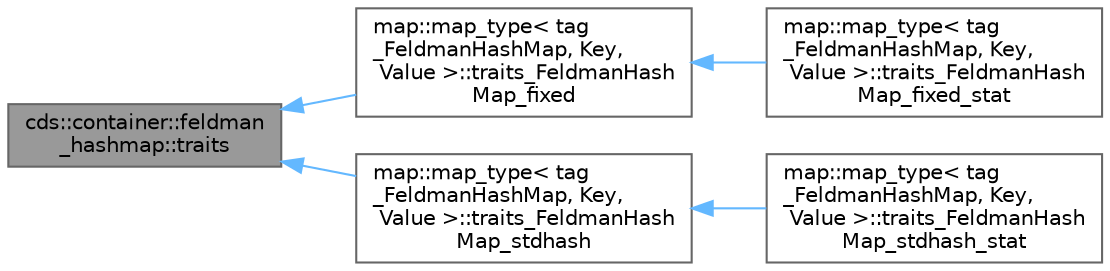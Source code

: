digraph "cds::container::feldman_hashmap::traits"
{
 // LATEX_PDF_SIZE
  bgcolor="transparent";
  edge [fontname=Helvetica,fontsize=10,labelfontname=Helvetica,labelfontsize=10];
  node [fontname=Helvetica,fontsize=10,shape=box,height=0.2,width=0.4];
  rankdir="LR";
  Node1 [id="Node000001",label="cds::container::feldman\l_hashmap::traits",height=0.2,width=0.4,color="gray40", fillcolor="grey60", style="filled", fontcolor="black",tooltip="FeldmanHashMap traits"];
  Node1 -> Node2 [id="edge1_Node000001_Node000002",dir="back",color="steelblue1",style="solid",tooltip=" "];
  Node2 [id="Node000002",label="map::map_type\< tag\l_FeldmanHashMap, Key,\l Value \>::traits_FeldmanHash\lMap_fixed",height=0.2,width=0.4,color="gray40", fillcolor="white", style="filled",URL="$structmap_1_1map__type_3_01tag___feldman_hash_map_00_01_key_00_01_value_01_4_1_1traits___feldman_hash_map__fixed.html",tooltip=" "];
  Node2 -> Node3 [id="edge2_Node000002_Node000003",dir="back",color="steelblue1",style="solid",tooltip=" "];
  Node3 [id="Node000003",label="map::map_type\< tag\l_FeldmanHashMap, Key,\l Value \>::traits_FeldmanHash\lMap_fixed_stat",height=0.2,width=0.4,color="gray40", fillcolor="white", style="filled",URL="$structmap_1_1map__type_3_01tag___feldman_hash_map_00_01_key_00_01_value_01_4_1_1traits___feldman_hash_map__fixed__stat.html",tooltip=" "];
  Node1 -> Node4 [id="edge3_Node000001_Node000004",dir="back",color="steelblue1",style="solid",tooltip=" "];
  Node4 [id="Node000004",label="map::map_type\< tag\l_FeldmanHashMap, Key,\l Value \>::traits_FeldmanHash\lMap_stdhash",height=0.2,width=0.4,color="gray40", fillcolor="white", style="filled",URL="$structmap_1_1map__type_3_01tag___feldman_hash_map_00_01_key_00_01_value_01_4_1_1traits___feldman_hash_map__stdhash.html",tooltip=" "];
  Node4 -> Node5 [id="edge4_Node000004_Node000005",dir="back",color="steelblue1",style="solid",tooltip=" "];
  Node5 [id="Node000005",label="map::map_type\< tag\l_FeldmanHashMap, Key,\l Value \>::traits_FeldmanHash\lMap_stdhash_stat",height=0.2,width=0.4,color="gray40", fillcolor="white", style="filled",URL="$structmap_1_1map__type_3_01tag___feldman_hash_map_00_01_key_00_01_value_01_4_1_1traits___feldman_hash_map__stdhash__stat.html",tooltip=" "];
}
